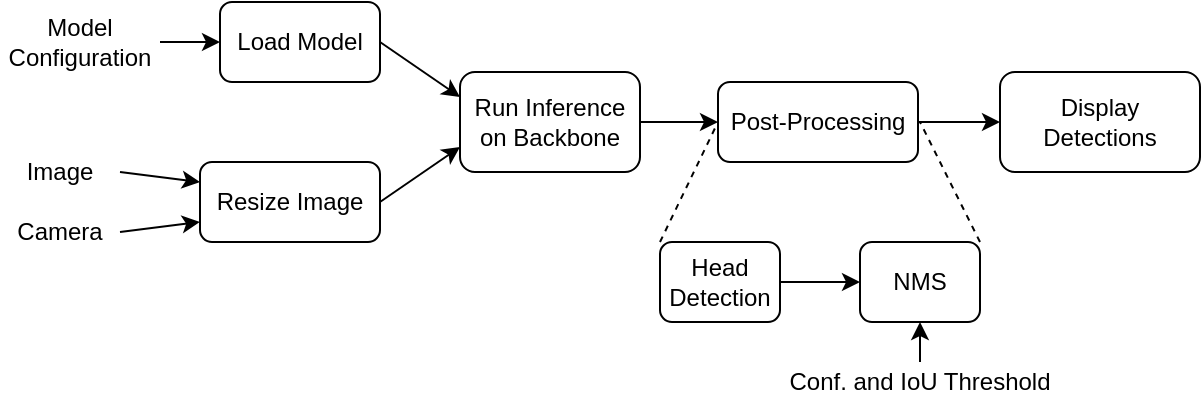 <mxfile version="21.5.0" type="device">
  <diagram name="Seite-1" id="8YQ28xXUHzK71DppC8Wn">
    <mxGraphModel dx="989" dy="549" grid="1" gridSize="10" guides="1" tooltips="1" connect="1" arrows="1" fold="1" page="1" pageScale="1" pageWidth="827" pageHeight="1169" math="0" shadow="0">
      <root>
        <mxCell id="0" />
        <mxCell id="1" parent="0" />
        <mxCell id="F7VfN0KtBQOSs5XFtVCJ-5" value="Model Configuration" style="text;html=1;strokeColor=none;fillColor=none;align=center;verticalAlign=middle;whiteSpace=wrap;rounded=0;" parent="1" vertex="1">
          <mxGeometry x="80" y="120" width="80" height="40" as="geometry" />
        </mxCell>
        <mxCell id="F7VfN0KtBQOSs5XFtVCJ-6" value="Load Model" style="rounded=1;whiteSpace=wrap;html=1;" parent="1" vertex="1">
          <mxGeometry x="190" y="120" width="80" height="40" as="geometry" />
        </mxCell>
        <mxCell id="F7VfN0KtBQOSs5XFtVCJ-7" value="Image" style="text;html=1;strokeColor=none;fillColor=none;align=center;verticalAlign=middle;whiteSpace=wrap;rounded=0;" parent="1" vertex="1">
          <mxGeometry x="80" y="190" width="60" height="30" as="geometry" />
        </mxCell>
        <mxCell id="F7VfN0KtBQOSs5XFtVCJ-8" value="Camera" style="text;html=1;strokeColor=none;fillColor=none;align=center;verticalAlign=middle;whiteSpace=wrap;rounded=0;" parent="1" vertex="1">
          <mxGeometry x="80" y="220" width="60" height="30" as="geometry" />
        </mxCell>
        <mxCell id="F7VfN0KtBQOSs5XFtVCJ-9" value="" style="endArrow=classic;html=1;rounded=0;entryX=0;entryY=0.5;entryDx=0;entryDy=0;" parent="1" target="F7VfN0KtBQOSs5XFtVCJ-6" edge="1">
          <mxGeometry width="50" height="50" relative="1" as="geometry">
            <mxPoint x="160" y="140" as="sourcePoint" />
            <mxPoint x="440" y="380" as="targetPoint" />
            <Array as="points">
              <mxPoint x="180" y="140" />
            </Array>
          </mxGeometry>
        </mxCell>
        <mxCell id="F7VfN0KtBQOSs5XFtVCJ-12" value="Resize Image" style="rounded=1;whiteSpace=wrap;html=1;" parent="1" vertex="1">
          <mxGeometry x="180" y="200" width="90" height="40" as="geometry" />
        </mxCell>
        <mxCell id="F7VfN0KtBQOSs5XFtVCJ-14" value="" style="endArrow=classic;html=1;rounded=0;exitX=1;exitY=0.5;exitDx=0;exitDy=0;entryX=0;entryY=0.25;entryDx=0;entryDy=0;" parent="1" source="F7VfN0KtBQOSs5XFtVCJ-7" target="F7VfN0KtBQOSs5XFtVCJ-12" edge="1">
          <mxGeometry width="50" height="50" relative="1" as="geometry">
            <mxPoint x="390" y="430" as="sourcePoint" />
            <mxPoint x="440" y="380" as="targetPoint" />
          </mxGeometry>
        </mxCell>
        <mxCell id="F7VfN0KtBQOSs5XFtVCJ-15" value="" style="endArrow=classic;html=1;rounded=0;exitX=1;exitY=0.5;exitDx=0;exitDy=0;entryX=0;entryY=0.75;entryDx=0;entryDy=0;" parent="1" source="F7VfN0KtBQOSs5XFtVCJ-8" target="F7VfN0KtBQOSs5XFtVCJ-12" edge="1">
          <mxGeometry width="50" height="50" relative="1" as="geometry">
            <mxPoint x="390" y="430" as="sourcePoint" />
            <mxPoint x="440" y="380" as="targetPoint" />
          </mxGeometry>
        </mxCell>
        <mxCell id="F7VfN0KtBQOSs5XFtVCJ-16" value="" style="endArrow=classic;html=1;rounded=0;exitX=1;exitY=0.5;exitDx=0;exitDy=0;entryX=0;entryY=0.75;entryDx=0;entryDy=0;" parent="1" source="F7VfN0KtBQOSs5XFtVCJ-12" target="F7VfN0KtBQOSs5XFtVCJ-18" edge="1">
          <mxGeometry width="50" height="50" relative="1" as="geometry">
            <mxPoint x="390" y="430" as="sourcePoint" />
            <mxPoint x="360" y="190" as="targetPoint" />
          </mxGeometry>
        </mxCell>
        <mxCell id="F7VfN0KtBQOSs5XFtVCJ-17" value="" style="endArrow=classic;html=1;rounded=0;exitX=1;exitY=0.5;exitDx=0;exitDy=0;entryX=0;entryY=0.25;entryDx=0;entryDy=0;" parent="1" source="F7VfN0KtBQOSs5XFtVCJ-6" target="F7VfN0KtBQOSs5XFtVCJ-18" edge="1">
          <mxGeometry width="50" height="50" relative="1" as="geometry">
            <mxPoint x="390" y="430" as="sourcePoint" />
            <mxPoint x="360" y="170" as="targetPoint" />
          </mxGeometry>
        </mxCell>
        <mxCell id="F7VfN0KtBQOSs5XFtVCJ-18" value="Run Inference on Backbone" style="rounded=1;whiteSpace=wrap;html=1;" parent="1" vertex="1">
          <mxGeometry x="310" y="155" width="90" height="50" as="geometry" />
        </mxCell>
        <mxCell id="F7VfN0KtBQOSs5XFtVCJ-19" value="Post-Processing" style="rounded=1;whiteSpace=wrap;html=1;" parent="1" vertex="1">
          <mxGeometry x="439" y="160" width="100" height="40" as="geometry" />
        </mxCell>
        <mxCell id="F7VfN0KtBQOSs5XFtVCJ-20" value="" style="endArrow=classic;html=1;rounded=0;exitX=1;exitY=0.5;exitDx=0;exitDy=0;entryX=0;entryY=0.5;entryDx=0;entryDy=0;" parent="1" source="F7VfN0KtBQOSs5XFtVCJ-18" target="F7VfN0KtBQOSs5XFtVCJ-19" edge="1">
          <mxGeometry width="50" height="50" relative="1" as="geometry">
            <mxPoint x="390" y="430" as="sourcePoint" />
            <mxPoint x="440" y="380" as="targetPoint" />
          </mxGeometry>
        </mxCell>
        <mxCell id="F7VfN0KtBQOSs5XFtVCJ-22" value="Display Detections" style="rounded=1;whiteSpace=wrap;html=1;" parent="1" vertex="1">
          <mxGeometry x="580" y="155" width="100" height="50" as="geometry" />
        </mxCell>
        <mxCell id="F7VfN0KtBQOSs5XFtVCJ-23" value="" style="endArrow=classic;html=1;rounded=0;exitX=1;exitY=0.5;exitDx=0;exitDy=0;entryX=0;entryY=0.5;entryDx=0;entryDy=0;" parent="1" source="F7VfN0KtBQOSs5XFtVCJ-19" target="F7VfN0KtBQOSs5XFtVCJ-22" edge="1">
          <mxGeometry width="50" height="50" relative="1" as="geometry">
            <mxPoint x="390" y="430" as="sourcePoint" />
            <mxPoint x="440" y="380" as="targetPoint" />
          </mxGeometry>
        </mxCell>
        <mxCell id="F7VfN0KtBQOSs5XFtVCJ-26" value="Conf. and IoU Threshold" style="text;html=1;strokeColor=none;fillColor=none;align=center;verticalAlign=middle;whiteSpace=wrap;rounded=0;" parent="1" vertex="1">
          <mxGeometry x="465" y="300" width="150" height="20" as="geometry" />
        </mxCell>
        <mxCell id="agLmXCvVrex7nOKs7d1A-3" value="" style="endArrow=none;dashed=1;html=1;rounded=0;" edge="1" parent="1">
          <mxGeometry width="50" height="50" relative="1" as="geometry">
            <mxPoint x="570" y="240" as="sourcePoint" />
            <mxPoint x="540" y="180" as="targetPoint" />
          </mxGeometry>
        </mxCell>
        <mxCell id="agLmXCvVrex7nOKs7d1A-6" value="" style="endArrow=none;dashed=1;html=1;rounded=0;entryX=0;entryY=0.5;entryDx=0;entryDy=0;" edge="1" parent="1" target="F7VfN0KtBQOSs5XFtVCJ-19">
          <mxGeometry width="50" height="50" relative="1" as="geometry">
            <mxPoint x="410" y="240" as="sourcePoint" />
            <mxPoint x="460" y="250" as="targetPoint" />
          </mxGeometry>
        </mxCell>
        <mxCell id="agLmXCvVrex7nOKs7d1A-7" value="NMS" style="rounded=1;whiteSpace=wrap;html=1;" vertex="1" parent="1">
          <mxGeometry x="510" y="240" width="60" height="40" as="geometry" />
        </mxCell>
        <mxCell id="agLmXCvVrex7nOKs7d1A-8" value="Head Detection" style="rounded=1;whiteSpace=wrap;html=1;" vertex="1" parent="1">
          <mxGeometry x="410" y="240" width="60" height="40" as="geometry" />
        </mxCell>
        <mxCell id="agLmXCvVrex7nOKs7d1A-9" value="" style="endArrow=classic;html=1;rounded=0;entryX=0;entryY=0.5;entryDx=0;entryDy=0;exitX=1;exitY=0.5;exitDx=0;exitDy=0;" edge="1" parent="1" source="agLmXCvVrex7nOKs7d1A-8" target="agLmXCvVrex7nOKs7d1A-7">
          <mxGeometry width="50" height="50" relative="1" as="geometry">
            <mxPoint x="410" y="300" as="sourcePoint" />
            <mxPoint x="460" y="250" as="targetPoint" />
          </mxGeometry>
        </mxCell>
        <mxCell id="agLmXCvVrex7nOKs7d1A-10" value="" style="endArrow=classic;html=1;rounded=0;entryX=0.5;entryY=1;entryDx=0;entryDy=0;exitX=0.5;exitY=0;exitDx=0;exitDy=0;" edge="1" parent="1" source="F7VfN0KtBQOSs5XFtVCJ-26" target="agLmXCvVrex7nOKs7d1A-7">
          <mxGeometry width="50" height="50" relative="1" as="geometry">
            <mxPoint x="410" y="300" as="sourcePoint" />
            <mxPoint x="460" y="250" as="targetPoint" />
          </mxGeometry>
        </mxCell>
      </root>
    </mxGraphModel>
  </diagram>
</mxfile>
